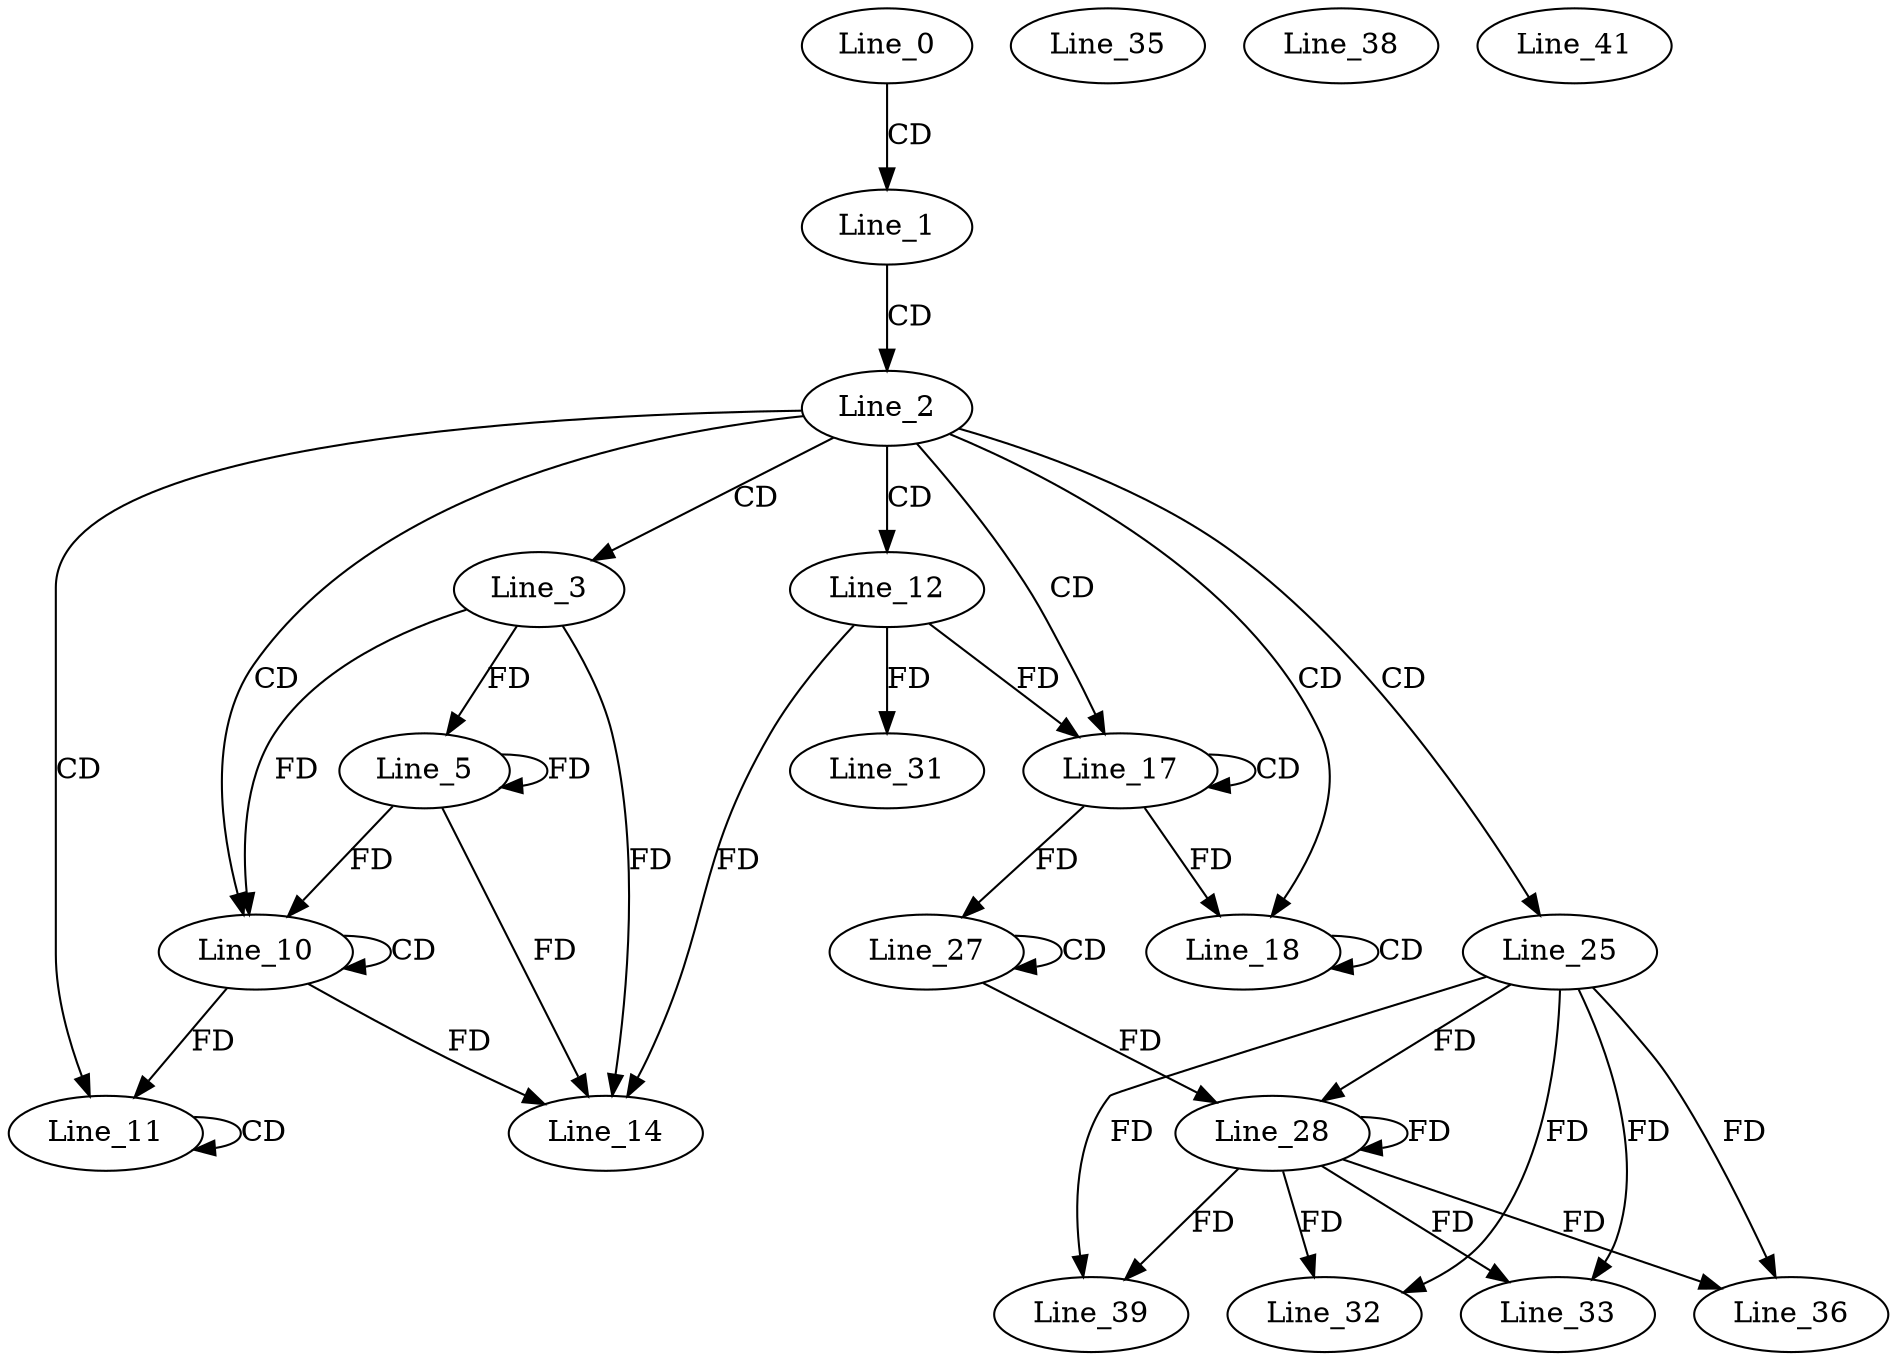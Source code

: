 digraph G {
  Line_0;
  Line_1;
  Line_2;
  Line_3;
  Line_5;
  Line_10;
  Line_10;
  Line_11;
  Line_11;
  Line_12;
  Line_14;
  Line_14;
  Line_17;
  Line_17;
  Line_18;
  Line_18;
  Line_25;
  Line_27;
  Line_27;
  Line_28;
  Line_28;
  Line_31;
  Line_32;
  Line_33;
  Line_35;
  Line_36;
  Line_38;
  Line_39;
  Line_41;
  Line_0 -> Line_1 [ label="CD" ];
  Line_1 -> Line_2 [ label="CD" ];
  Line_2 -> Line_3 [ label="CD" ];
  Line_3 -> Line_5 [ label="FD" ];
  Line_5 -> Line_5 [ label="FD" ];
  Line_2 -> Line_10 [ label="CD" ];
  Line_10 -> Line_10 [ label="CD" ];
  Line_3 -> Line_10 [ label="FD" ];
  Line_5 -> Line_10 [ label="FD" ];
  Line_2 -> Line_11 [ label="CD" ];
  Line_10 -> Line_11 [ label="FD" ];
  Line_11 -> Line_11 [ label="CD" ];
  Line_2 -> Line_12 [ label="CD" ];
  Line_12 -> Line_14 [ label="FD" ];
  Line_3 -> Line_14 [ label="FD" ];
  Line_5 -> Line_14 [ label="FD" ];
  Line_10 -> Line_14 [ label="FD" ];
  Line_2 -> Line_17 [ label="CD" ];
  Line_17 -> Line_17 [ label="CD" ];
  Line_12 -> Line_17 [ label="FD" ];
  Line_2 -> Line_18 [ label="CD" ];
  Line_17 -> Line_18 [ label="FD" ];
  Line_18 -> Line_18 [ label="CD" ];
  Line_2 -> Line_25 [ label="CD" ];
  Line_27 -> Line_27 [ label="CD" ];
  Line_17 -> Line_27 [ label="FD" ];
  Line_25 -> Line_28 [ label="FD" ];
  Line_28 -> Line_28 [ label="FD" ];
  Line_27 -> Line_28 [ label="FD" ];
  Line_12 -> Line_31 [ label="FD" ];
  Line_25 -> Line_32 [ label="FD" ];
  Line_28 -> Line_32 [ label="FD" ];
  Line_25 -> Line_33 [ label="FD" ];
  Line_28 -> Line_33 [ label="FD" ];
  Line_25 -> Line_36 [ label="FD" ];
  Line_28 -> Line_36 [ label="FD" ];
  Line_25 -> Line_39 [ label="FD" ];
  Line_28 -> Line_39 [ label="FD" ];
}
